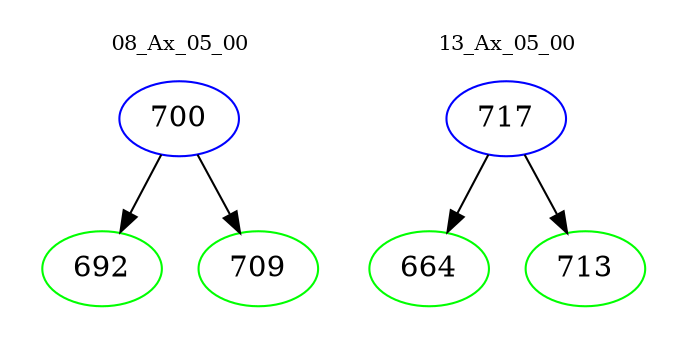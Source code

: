 digraph{
subgraph cluster_0 {
color = white
label = "08_Ax_05_00";
fontsize=10;
T0_700 [label="700", color="blue"]
T0_700 -> T0_692 [color="black"]
T0_692 [label="692", color="green"]
T0_700 -> T0_709 [color="black"]
T0_709 [label="709", color="green"]
}
subgraph cluster_1 {
color = white
label = "13_Ax_05_00";
fontsize=10;
T1_717 [label="717", color="blue"]
T1_717 -> T1_664 [color="black"]
T1_664 [label="664", color="green"]
T1_717 -> T1_713 [color="black"]
T1_713 [label="713", color="green"]
}
}
